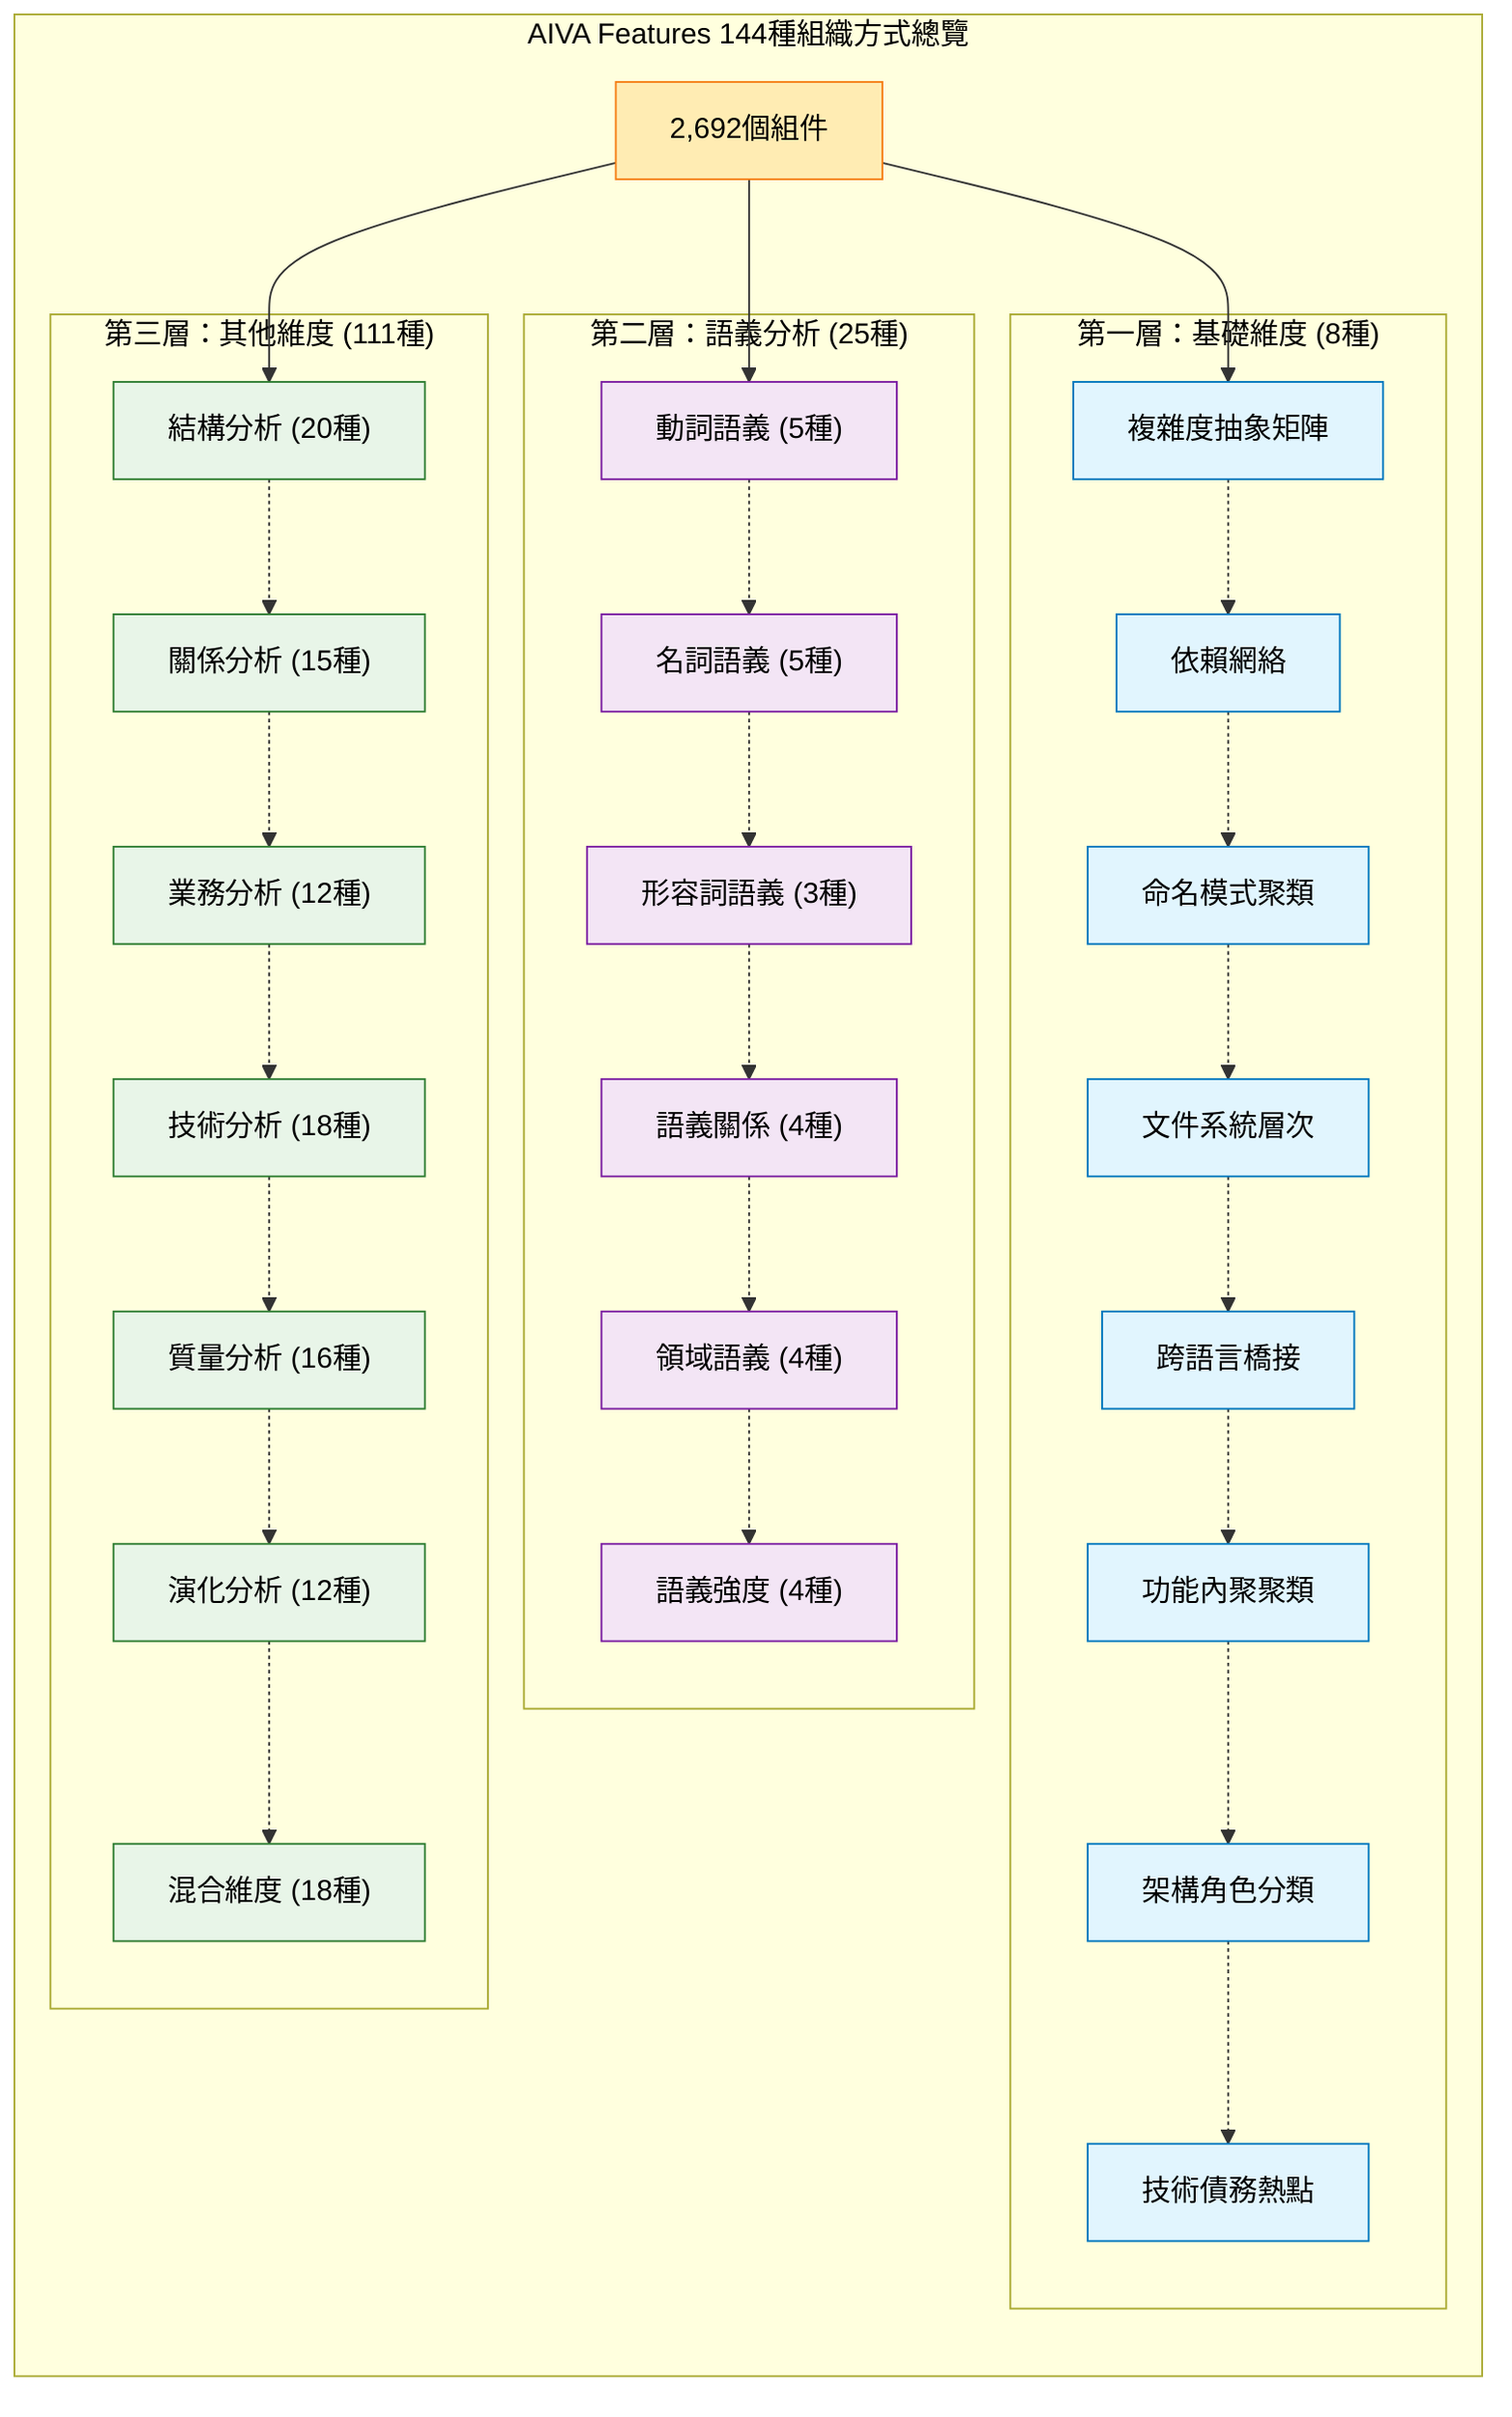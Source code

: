 graph TD
    subgraph "AIVA Features 144種組織方式總覽"
        direction TD
        
        Root["2,692個組件"]
        
        subgraph "第一層：基礎維度 (8種)"
            B1["複雜度抽象矩陣"]
            B2["依賴網絡"]
            B3["命名模式聚類"]
            B4["文件系統層次"]
            B5["跨語言橋接"]
            B6["功能內聚聚類"]
            B7["架構角色分類"]
            B8["技術債務熱點"]
        end
        
        subgraph "第二層：語義分析 (25種)"
            S1["動詞語義 (5種)"]
            S2["名詞語義 (5種)"]
            S3["形容詞語義 (3種)"]
            S4["語義關係 (4種)"]
            S5["領域語義 (4種)"]
            S6["語義強度 (4種)"]
        end
        
        subgraph "第三層：其他維度 (111種)"
            O1["結構分析 (20種)"]
            O2["關係分析 (15種)"]
            O3["業務分析 (12種)"]
            O4["技術分析 (18種)"]
            O5["質量分析 (16種)"]
            O6["演化分析 (12種)"]
            O7["混合維度 (18種)"]
        end
        
        Root --> B1
        Root --> S1
        Root --> O1
        
        B1 -.-> B2
        B2 -.-> B3
        B3 -.-> B4
        B4 -.-> B5
        B5 -.-> B6
        B6 -.-> B7
        B7 -.-> B8
        
        S1 -.-> S2
        S2 -.-> S3
        S3 -.-> S4
        S4 -.-> S5
        S5 -.-> S6
        
        O1 -.-> O2
        O2 -.-> O3
        O3 -.-> O4
        O4 -.-> O5
        O5 -.-> O6
        O6 -.-> O7
    end
    
    classDef root fill:#ffecb3,stroke:#f57f17,color:#000
    classDef basic fill:#e1f5fe,stroke:#0277bd,color:#000
    classDef semantic fill:#f3e5f5,stroke:#7b1fa2,color:#000
    classDef other fill:#e8f5e8,stroke:#2e7d32,color:#000
    
    class Root root
    class B1,B2,B3,B4,B5,B6,B7,B8 basic
    class S1,S2,S3,S4,S5,S6 semantic
    class O1,O2,O3,O4,O5,O6,O7 other
